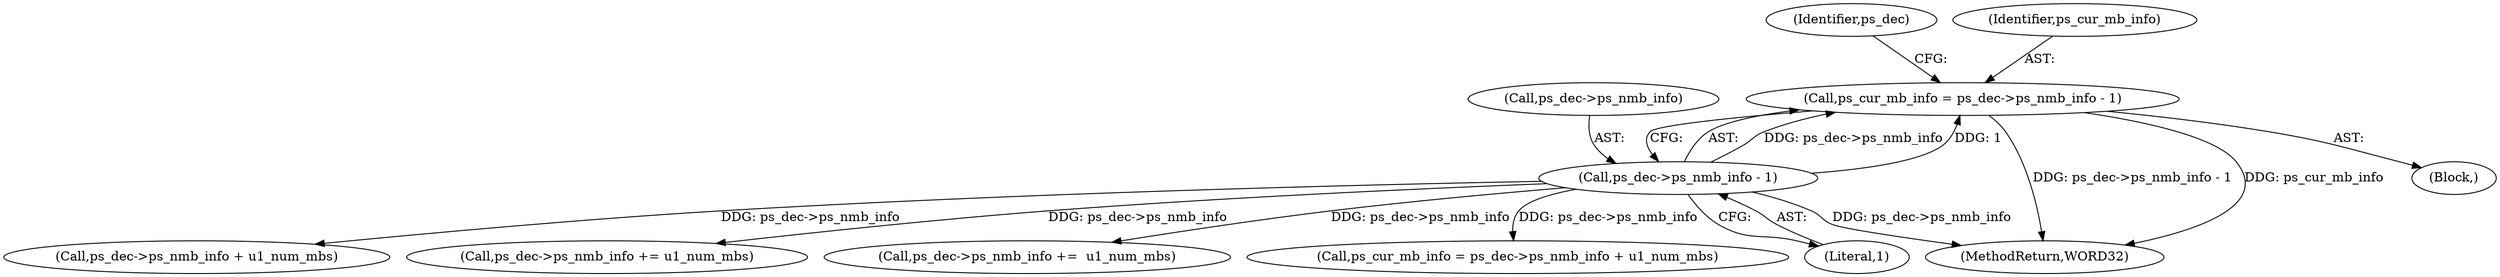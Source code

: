 digraph "0_Android_4a524d3a8ae9aa20c36430008e6bd429443f8f1d_1@pointer" {
"1000511" [label="(Call,ps_cur_mb_info = ps_dec->ps_nmb_info - 1)"];
"1000513" [label="(Call,ps_dec->ps_nmb_info - 1)"];
"1000517" [label="(Literal,1)"];
"1000939" [label="(Call,ps_dec->ps_nmb_info + u1_num_mbs)"];
"1000510" [label="(Block,)"];
"1000638" [label="(Call,ps_dec->ps_nmb_info += u1_num_mbs)"];
"1001278" [label="(MethodReturn,WORD32)"];
"1000514" [label="(Call,ps_dec->ps_nmb_info)"];
"1001178" [label="(Call,ps_dec->ps_nmb_info +=  u1_num_mbs)"];
"1000533" [label="(Identifier,ps_dec)"];
"1000512" [label="(Identifier,ps_cur_mb_info)"];
"1000511" [label="(Call,ps_cur_mb_info = ps_dec->ps_nmb_info - 1)"];
"1000937" [label="(Call,ps_cur_mb_info = ps_dec->ps_nmb_info + u1_num_mbs)"];
"1000513" [label="(Call,ps_dec->ps_nmb_info - 1)"];
"1000511" -> "1000510"  [label="AST: "];
"1000511" -> "1000513"  [label="CFG: "];
"1000512" -> "1000511"  [label="AST: "];
"1000513" -> "1000511"  [label="AST: "];
"1000533" -> "1000511"  [label="CFG: "];
"1000511" -> "1001278"  [label="DDG: ps_dec->ps_nmb_info - 1"];
"1000511" -> "1001278"  [label="DDG: ps_cur_mb_info"];
"1000513" -> "1000511"  [label="DDG: ps_dec->ps_nmb_info"];
"1000513" -> "1000511"  [label="DDG: 1"];
"1000513" -> "1000517"  [label="CFG: "];
"1000514" -> "1000513"  [label="AST: "];
"1000517" -> "1000513"  [label="AST: "];
"1000513" -> "1001278"  [label="DDG: ps_dec->ps_nmb_info"];
"1000513" -> "1000638"  [label="DDG: ps_dec->ps_nmb_info"];
"1000513" -> "1000937"  [label="DDG: ps_dec->ps_nmb_info"];
"1000513" -> "1000939"  [label="DDG: ps_dec->ps_nmb_info"];
"1000513" -> "1001178"  [label="DDG: ps_dec->ps_nmb_info"];
}
